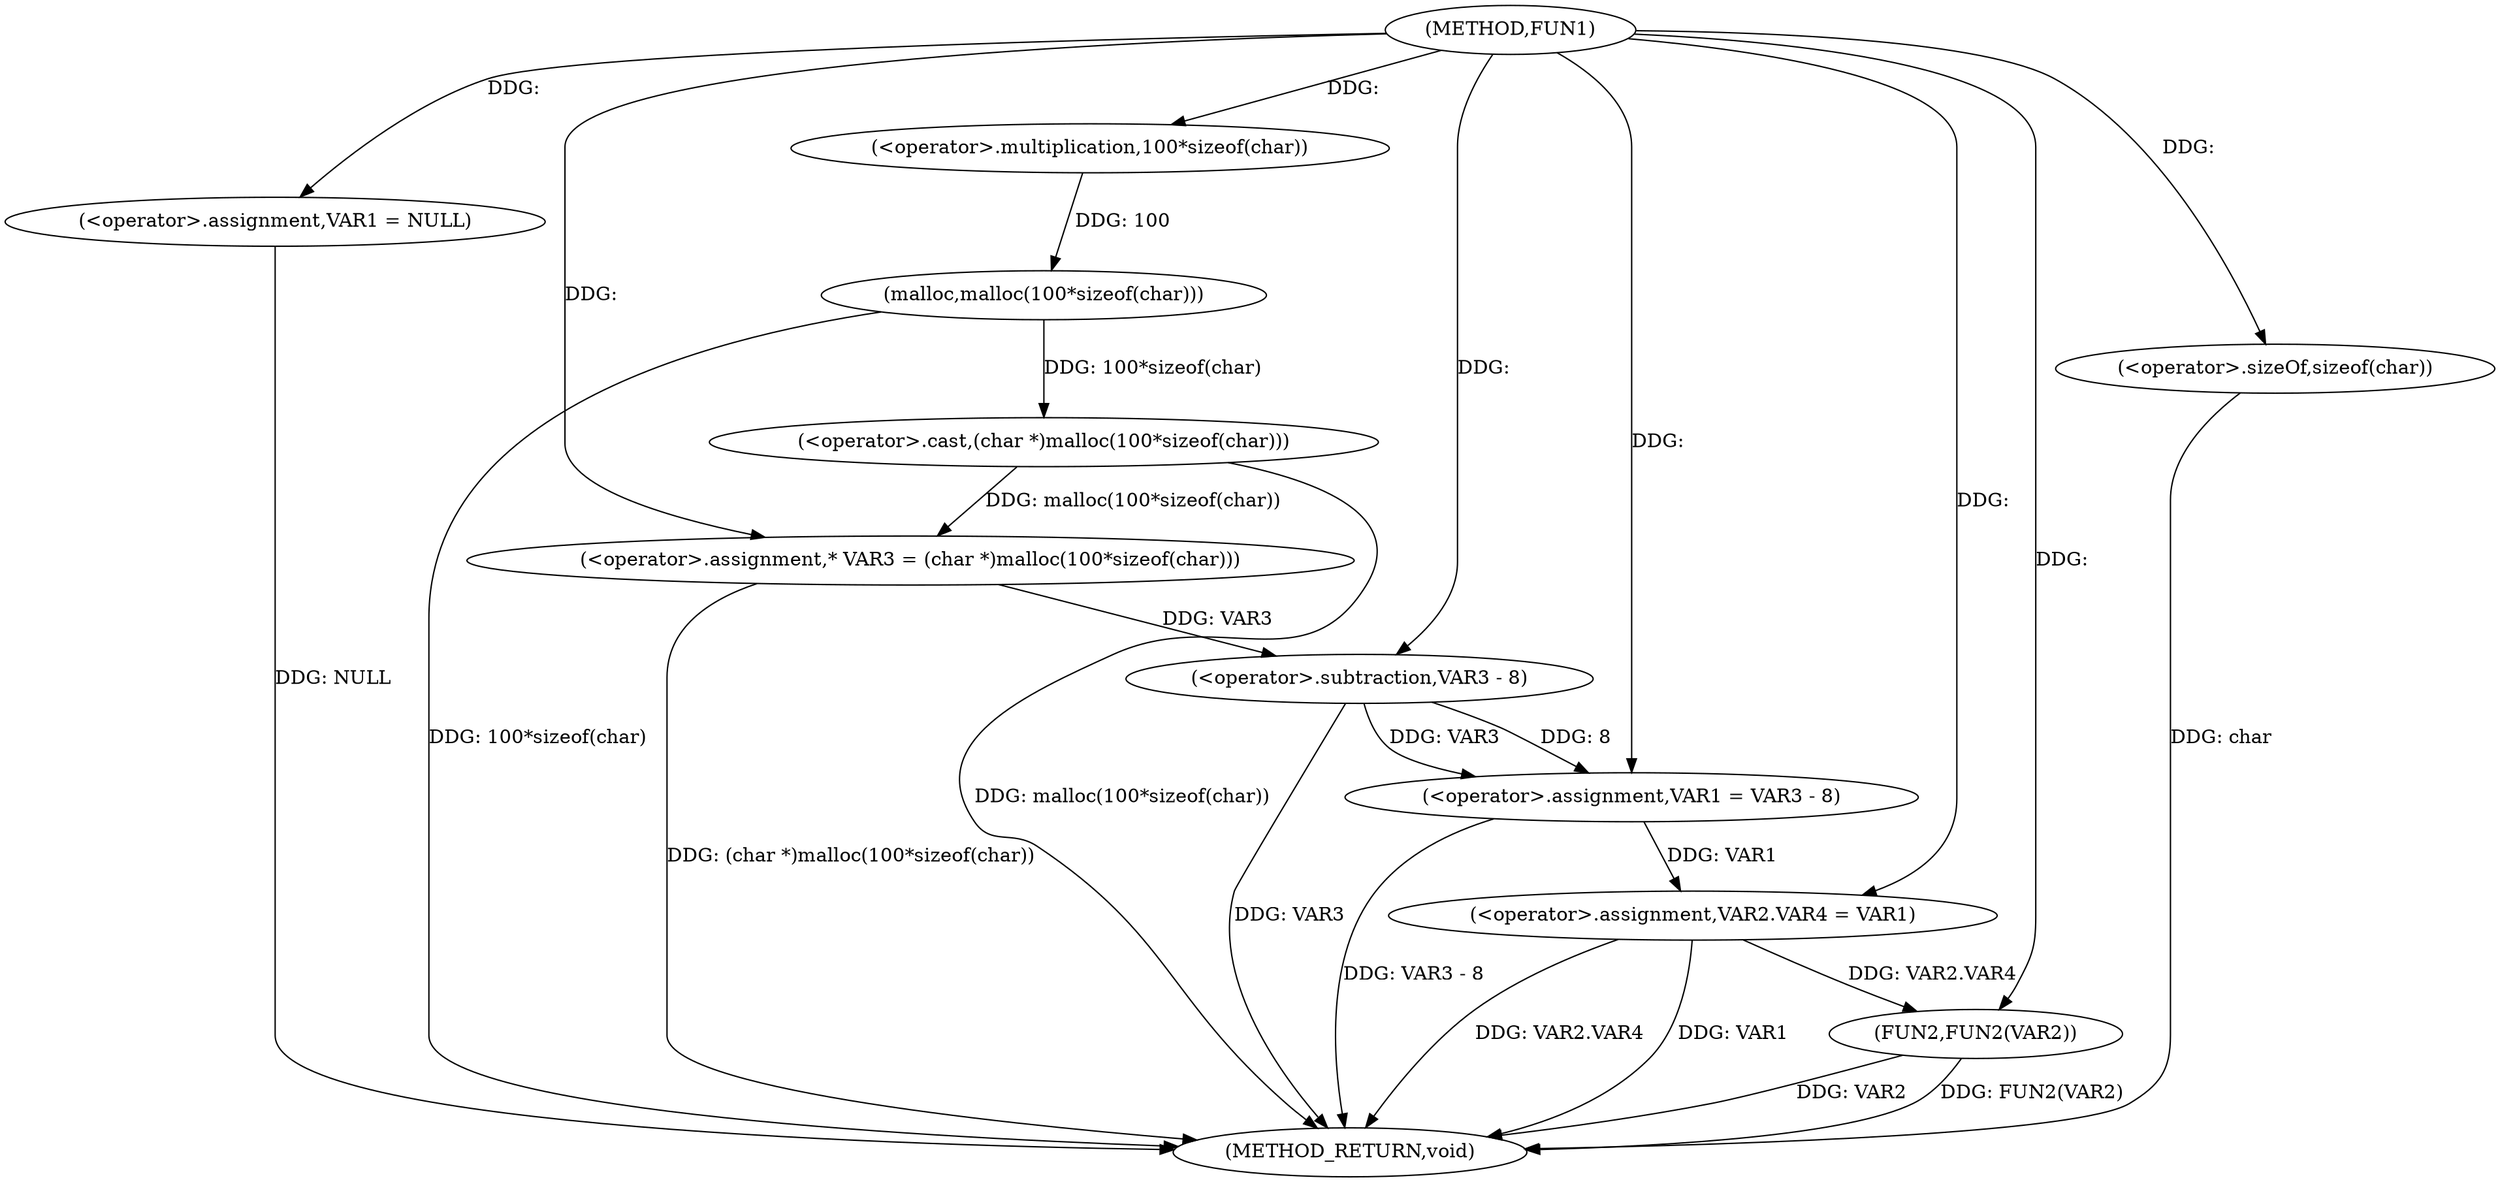 digraph FUN1 {  
"1000100" [label = "(METHOD,FUN1)" ]
"1000130" [label = "(METHOD_RETURN,void)" ]
"1000104" [label = "(<operator>.assignment,VAR1 = NULL)" ]
"1000109" [label = "(<operator>.assignment,* VAR3 = (char *)malloc(100*sizeof(char)))" ]
"1000111" [label = "(<operator>.cast,(char *)malloc(100*sizeof(char)))" ]
"1000113" [label = "(malloc,malloc(100*sizeof(char)))" ]
"1000114" [label = "(<operator>.multiplication,100*sizeof(char))" ]
"1000116" [label = "(<operator>.sizeOf,sizeof(char))" ]
"1000118" [label = "(<operator>.assignment,VAR1 = VAR3 - 8)" ]
"1000120" [label = "(<operator>.subtraction,VAR3 - 8)" ]
"1000123" [label = "(<operator>.assignment,VAR2.VAR4 = VAR1)" ]
"1000128" [label = "(FUN2,FUN2(VAR2))" ]
  "1000116" -> "1000130"  [ label = "DDG: char"] 
  "1000113" -> "1000130"  [ label = "DDG: 100*sizeof(char)"] 
  "1000128" -> "1000130"  [ label = "DDG: VAR2"] 
  "1000120" -> "1000130"  [ label = "DDG: VAR3"] 
  "1000123" -> "1000130"  [ label = "DDG: VAR1"] 
  "1000128" -> "1000130"  [ label = "DDG: FUN2(VAR2)"] 
  "1000123" -> "1000130"  [ label = "DDG: VAR2.VAR4"] 
  "1000111" -> "1000130"  [ label = "DDG: malloc(100*sizeof(char))"] 
  "1000118" -> "1000130"  [ label = "DDG: VAR3 - 8"] 
  "1000109" -> "1000130"  [ label = "DDG: (char *)malloc(100*sizeof(char))"] 
  "1000104" -> "1000130"  [ label = "DDG: NULL"] 
  "1000100" -> "1000104"  [ label = "DDG: "] 
  "1000111" -> "1000109"  [ label = "DDG: malloc(100*sizeof(char))"] 
  "1000100" -> "1000109"  [ label = "DDG: "] 
  "1000113" -> "1000111"  [ label = "DDG: 100*sizeof(char)"] 
  "1000114" -> "1000113"  [ label = "DDG: 100"] 
  "1000100" -> "1000114"  [ label = "DDG: "] 
  "1000100" -> "1000116"  [ label = "DDG: "] 
  "1000120" -> "1000118"  [ label = "DDG: VAR3"] 
  "1000120" -> "1000118"  [ label = "DDG: 8"] 
  "1000100" -> "1000118"  [ label = "DDG: "] 
  "1000109" -> "1000120"  [ label = "DDG: VAR3"] 
  "1000100" -> "1000120"  [ label = "DDG: "] 
  "1000118" -> "1000123"  [ label = "DDG: VAR1"] 
  "1000100" -> "1000123"  [ label = "DDG: "] 
  "1000123" -> "1000128"  [ label = "DDG: VAR2.VAR4"] 
  "1000100" -> "1000128"  [ label = "DDG: "] 
}
